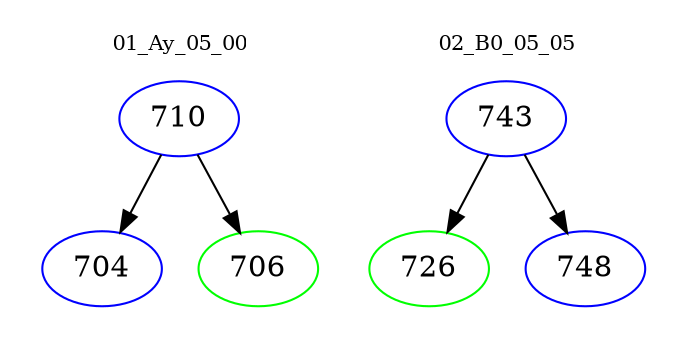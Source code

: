 digraph{
subgraph cluster_0 {
color = white
label = "01_Ay_05_00";
fontsize=10;
T0_710 [label="710", color="blue"]
T0_710 -> T0_704 [color="black"]
T0_704 [label="704", color="blue"]
T0_710 -> T0_706 [color="black"]
T0_706 [label="706", color="green"]
}
subgraph cluster_1 {
color = white
label = "02_B0_05_05";
fontsize=10;
T1_743 [label="743", color="blue"]
T1_743 -> T1_726 [color="black"]
T1_726 [label="726", color="green"]
T1_743 -> T1_748 [color="black"]
T1_748 [label="748", color="blue"]
}
}
